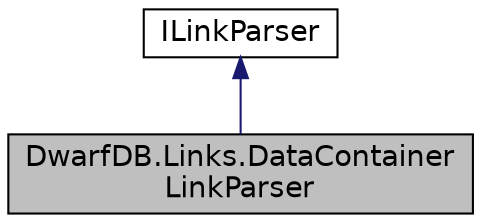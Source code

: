 digraph "DwarfDB.Links.DataContainerLinkParser"
{
  edge [fontname="Helvetica",fontsize="14",labelfontname="Helvetica",labelfontsize="14"];
  node [fontname="Helvetica",fontsize="14",shape=record];
  Node1 [label="DwarfDB.Links.DataContainer\lLinkParser",height=0.2,width=0.4,color="black", fillcolor="grey75", style="filled", fontcolor="black"];
  Node2 -> Node1 [dir="back",color="midnightblue",fontsize="14",style="solid",fontname="Helvetica"];
  Node2 [label="ILinkParser",height=0.2,width=0.4,color="black", fillcolor="white", style="filled",URL="$d1/d5a/interface_dwarf_d_b_1_1_links_1_1_i_link_parser.html",tooltip="An interface for link parser "];
}
